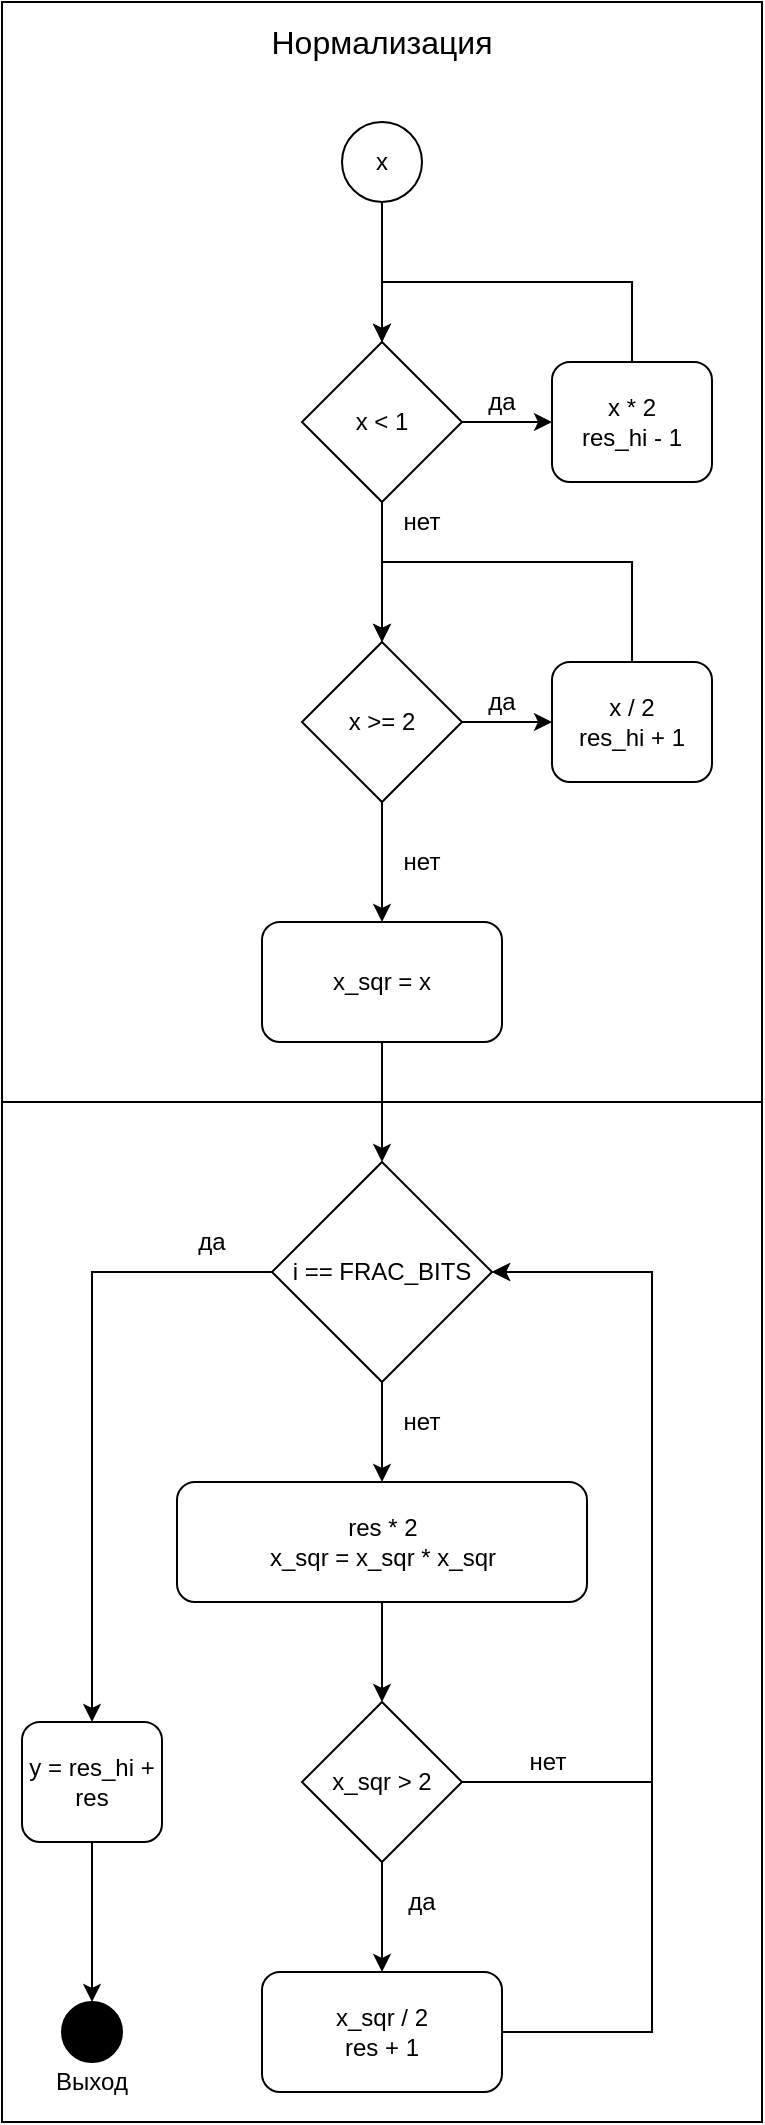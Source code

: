 <mxfile version="13.8.6" type="device"><diagram id="C5RBs43oDa-KdzZeNtuy" name="Page-1"><mxGraphModel dx="1422" dy="1931" grid="1" gridSize="10" guides="1" tooltips="1" connect="1" arrows="1" fold="1" page="1" pageScale="1" pageWidth="827" pageHeight="1169" math="0" shadow="0"><root><mxCell id="WIyWlLk6GJQsqaUBKTNV-0"/><mxCell id="WIyWlLk6GJQsqaUBKTNV-1" parent="WIyWlLk6GJQsqaUBKTNV-0"/><mxCell id="oOCAl-PyqWgMMbb8KV71-3" style="edgeStyle=orthogonalEdgeStyle;rounded=0;orthogonalLoop=1;jettySize=auto;html=1;" edge="1" parent="WIyWlLk6GJQsqaUBKTNV-1" source="oOCAl-PyqWgMMbb8KV71-1" target="oOCAl-PyqWgMMbb8KV71-2"><mxGeometry relative="1" as="geometry"/></mxCell><mxCell id="oOCAl-PyqWgMMbb8KV71-13" style="edgeStyle=orthogonalEdgeStyle;rounded=0;orthogonalLoop=1;jettySize=auto;html=1;" edge="1" parent="WIyWlLk6GJQsqaUBKTNV-1" source="oOCAl-PyqWgMMbb8KV71-42" target="oOCAl-PyqWgMMbb8KV71-12"><mxGeometry relative="1" as="geometry"/></mxCell><mxCell id="oOCAl-PyqWgMMbb8KV71-1" value="i == FRAC_BITS" style="rhombus;whiteSpace=wrap;html=1;" vertex="1" parent="WIyWlLk6GJQsqaUBKTNV-1"><mxGeometry x="615" y="160" width="110" height="110" as="geometry"/></mxCell><mxCell id="oOCAl-PyqWgMMbb8KV71-7" style="edgeStyle=orthogonalEdgeStyle;rounded=0;orthogonalLoop=1;jettySize=auto;html=1;" edge="1" parent="WIyWlLk6GJQsqaUBKTNV-1" source="oOCAl-PyqWgMMbb8KV71-2" target="oOCAl-PyqWgMMbb8KV71-5"><mxGeometry relative="1" as="geometry"/></mxCell><mxCell id="oOCAl-PyqWgMMbb8KV71-2" value="res * 2&lt;br&gt;x_sqr = x_sqr * x_sqr" style="rounded=1;whiteSpace=wrap;html=1;" vertex="1" parent="WIyWlLk6GJQsqaUBKTNV-1"><mxGeometry x="567.5" y="320" width="205" height="60" as="geometry"/></mxCell><mxCell id="oOCAl-PyqWgMMbb8KV71-8" style="edgeStyle=orthogonalEdgeStyle;rounded=0;orthogonalLoop=1;jettySize=auto;html=1;" edge="1" parent="WIyWlLk6GJQsqaUBKTNV-1" source="oOCAl-PyqWgMMbb8KV71-5" target="oOCAl-PyqWgMMbb8KV71-1"><mxGeometry relative="1" as="geometry"><Array as="points"><mxPoint x="805" y="470"/><mxPoint x="805" y="215"/></Array></mxGeometry></mxCell><mxCell id="oOCAl-PyqWgMMbb8KV71-10" style="edgeStyle=orthogonalEdgeStyle;rounded=0;orthogonalLoop=1;jettySize=auto;html=1;" edge="1" parent="WIyWlLk6GJQsqaUBKTNV-1" source="oOCAl-PyqWgMMbb8KV71-5" target="oOCAl-PyqWgMMbb8KV71-9"><mxGeometry relative="1" as="geometry"/></mxCell><mxCell id="oOCAl-PyqWgMMbb8KV71-5" value="x_sqr &amp;gt; 2" style="rhombus;whiteSpace=wrap;html=1;" vertex="1" parent="WIyWlLk6GJQsqaUBKTNV-1"><mxGeometry x="630" y="430" width="80" height="80" as="geometry"/></mxCell><mxCell id="oOCAl-PyqWgMMbb8KV71-11" style="edgeStyle=orthogonalEdgeStyle;rounded=0;orthogonalLoop=1;jettySize=auto;html=1;exitX=1;exitY=0.5;exitDx=0;exitDy=0;" edge="1" parent="WIyWlLk6GJQsqaUBKTNV-1" source="oOCAl-PyqWgMMbb8KV71-9" target="oOCAl-PyqWgMMbb8KV71-1"><mxGeometry relative="1" as="geometry"><Array as="points"><mxPoint x="805" y="595"/><mxPoint x="805" y="215"/></Array></mxGeometry></mxCell><mxCell id="oOCAl-PyqWgMMbb8KV71-9" value="x_sqr / 2&lt;br&gt;res + 1" style="rounded=1;whiteSpace=wrap;html=1;" vertex="1" parent="WIyWlLk6GJQsqaUBKTNV-1"><mxGeometry x="610" y="565" width="120" height="60" as="geometry"/></mxCell><mxCell id="oOCAl-PyqWgMMbb8KV71-12" value="" style="ellipse;whiteSpace=wrap;html=1;aspect=fixed;fillColor=#000000;" vertex="1" parent="WIyWlLk6GJQsqaUBKTNV-1"><mxGeometry x="510" y="580" width="30" height="30" as="geometry"/></mxCell><mxCell id="oOCAl-PyqWgMMbb8KV71-14" value="нет" style="text;html=1;strokeColor=none;fillColor=none;align=center;verticalAlign=middle;whiteSpace=wrap;rounded=0;" vertex="1" parent="WIyWlLk6GJQsqaUBKTNV-1"><mxGeometry x="670" y="280" width="40" height="20" as="geometry"/></mxCell><mxCell id="oOCAl-PyqWgMMbb8KV71-15" value="нет" style="text;html=1;strokeColor=none;fillColor=none;align=center;verticalAlign=middle;whiteSpace=wrap;rounded=0;" vertex="1" parent="WIyWlLk6GJQsqaUBKTNV-1"><mxGeometry x="732.5" y="450" width="40" height="20" as="geometry"/></mxCell><mxCell id="oOCAl-PyqWgMMbb8KV71-16" value="да" style="text;html=1;strokeColor=none;fillColor=none;align=center;verticalAlign=middle;whiteSpace=wrap;rounded=0;" vertex="1" parent="WIyWlLk6GJQsqaUBKTNV-1"><mxGeometry x="670" y="520" width="40" height="20" as="geometry"/></mxCell><mxCell id="oOCAl-PyqWgMMbb8KV71-17" value="да" style="text;html=1;strokeColor=none;fillColor=none;align=center;verticalAlign=middle;whiteSpace=wrap;rounded=0;" vertex="1" parent="WIyWlLk6GJQsqaUBKTNV-1"><mxGeometry x="565" y="190" width="40" height="20" as="geometry"/></mxCell><mxCell id="oOCAl-PyqWgMMbb8KV71-18" value="Выход" style="text;html=1;strokeColor=none;fillColor=none;align=center;verticalAlign=middle;whiteSpace=wrap;rounded=0;" vertex="1" parent="WIyWlLk6GJQsqaUBKTNV-1"><mxGeometry x="505" y="610" width="40" height="20" as="geometry"/></mxCell><mxCell id="oOCAl-PyqWgMMbb8KV71-20" value="" style="rounded=0;whiteSpace=wrap;html=1;fillColor=none;" vertex="1" parent="WIyWlLk6GJQsqaUBKTNV-1"><mxGeometry x="480" y="130" width="380" height="510" as="geometry"/></mxCell><mxCell id="oOCAl-PyqWgMMbb8KV71-22" value="" style="rounded=0;whiteSpace=wrap;html=1;fillColor=none;" vertex="1" parent="WIyWlLk6GJQsqaUBKTNV-1"><mxGeometry x="480" y="-420" width="380" height="550" as="geometry"/></mxCell><mxCell id="oOCAl-PyqWgMMbb8KV71-26" style="edgeStyle=orthogonalEdgeStyle;rounded=0;orthogonalLoop=1;jettySize=auto;html=1;" edge="1" parent="WIyWlLk6GJQsqaUBKTNV-1" source="oOCAl-PyqWgMMbb8KV71-23" target="oOCAl-PyqWgMMbb8KV71-24"><mxGeometry relative="1" as="geometry"/></mxCell><mxCell id="oOCAl-PyqWgMMbb8KV71-31" style="edgeStyle=orthogonalEdgeStyle;rounded=0;orthogonalLoop=1;jettySize=auto;html=1;" edge="1" parent="WIyWlLk6GJQsqaUBKTNV-1" source="oOCAl-PyqWgMMbb8KV71-23" target="oOCAl-PyqWgMMbb8KV71-29"><mxGeometry relative="1" as="geometry"/></mxCell><mxCell id="oOCAl-PyqWgMMbb8KV71-23" value="x &amp;lt; 1" style="rhombus;whiteSpace=wrap;html=1;" vertex="1" parent="WIyWlLk6GJQsqaUBKTNV-1"><mxGeometry x="630" y="-250" width="80" height="80" as="geometry"/></mxCell><mxCell id="oOCAl-PyqWgMMbb8KV71-27" style="edgeStyle=orthogonalEdgeStyle;rounded=0;orthogonalLoop=1;jettySize=auto;html=1;" edge="1" parent="WIyWlLk6GJQsqaUBKTNV-1" source="oOCAl-PyqWgMMbb8KV71-24" target="oOCAl-PyqWgMMbb8KV71-25"><mxGeometry relative="1" as="geometry"/></mxCell><mxCell id="oOCAl-PyqWgMMbb8KV71-34" style="edgeStyle=orthogonalEdgeStyle;rounded=0;orthogonalLoop=1;jettySize=auto;html=1;" edge="1" parent="WIyWlLk6GJQsqaUBKTNV-1" source="oOCAl-PyqWgMMbb8KV71-24" target="oOCAl-PyqWgMMbb8KV71-32"><mxGeometry relative="1" as="geometry"/></mxCell><mxCell id="oOCAl-PyqWgMMbb8KV71-24" value="x &amp;gt;= 2" style="rhombus;whiteSpace=wrap;html=1;" vertex="1" parent="WIyWlLk6GJQsqaUBKTNV-1"><mxGeometry x="630" y="-100" width="80" height="80" as="geometry"/></mxCell><mxCell id="oOCAl-PyqWgMMbb8KV71-28" style="edgeStyle=orthogonalEdgeStyle;rounded=0;orthogonalLoop=1;jettySize=auto;html=1;" edge="1" parent="WIyWlLk6GJQsqaUBKTNV-1" source="oOCAl-PyqWgMMbb8KV71-25" target="oOCAl-PyqWgMMbb8KV71-1"><mxGeometry relative="1" as="geometry"/></mxCell><mxCell id="oOCAl-PyqWgMMbb8KV71-25" value="x_sqr = x" style="rounded=1;whiteSpace=wrap;html=1;fillColor=#ffffff;" vertex="1" parent="WIyWlLk6GJQsqaUBKTNV-1"><mxGeometry x="610" y="40" width="120" height="60" as="geometry"/></mxCell><mxCell id="oOCAl-PyqWgMMbb8KV71-30" style="edgeStyle=orthogonalEdgeStyle;rounded=0;orthogonalLoop=1;jettySize=auto;html=1;" edge="1" parent="WIyWlLk6GJQsqaUBKTNV-1" source="oOCAl-PyqWgMMbb8KV71-29" target="oOCAl-PyqWgMMbb8KV71-23"><mxGeometry relative="1" as="geometry"><Array as="points"><mxPoint x="795" y="-280"/><mxPoint x="670" y="-280"/></Array></mxGeometry></mxCell><mxCell id="oOCAl-PyqWgMMbb8KV71-29" value="x * 2&lt;br&gt;res_hi - 1" style="rounded=1;whiteSpace=wrap;html=1;fillColor=#ffffff;" vertex="1" parent="WIyWlLk6GJQsqaUBKTNV-1"><mxGeometry x="755" y="-240" width="80" height="60" as="geometry"/></mxCell><mxCell id="oOCAl-PyqWgMMbb8KV71-33" style="edgeStyle=orthogonalEdgeStyle;rounded=0;orthogonalLoop=1;jettySize=auto;html=1;" edge="1" parent="WIyWlLk6GJQsqaUBKTNV-1" source="oOCAl-PyqWgMMbb8KV71-32" target="oOCAl-PyqWgMMbb8KV71-24"><mxGeometry relative="1" as="geometry"><Array as="points"><mxPoint x="795" y="-140"/><mxPoint x="670" y="-140"/></Array></mxGeometry></mxCell><mxCell id="oOCAl-PyqWgMMbb8KV71-32" value="x / 2&lt;br&gt;res_hi + 1" style="rounded=1;whiteSpace=wrap;html=1;fillColor=#ffffff;" vertex="1" parent="WIyWlLk6GJQsqaUBKTNV-1"><mxGeometry x="755" y="-90" width="80" height="60" as="geometry"/></mxCell><mxCell id="oOCAl-PyqWgMMbb8KV71-35" value="нет" style="text;html=1;strokeColor=none;fillColor=none;align=center;verticalAlign=middle;whiteSpace=wrap;rounded=0;" vertex="1" parent="WIyWlLk6GJQsqaUBKTNV-1"><mxGeometry x="670" width="40" height="20" as="geometry"/></mxCell><mxCell id="oOCAl-PyqWgMMbb8KV71-36" value="нет" style="text;html=1;strokeColor=none;fillColor=none;align=center;verticalAlign=middle;whiteSpace=wrap;rounded=0;" vertex="1" parent="WIyWlLk6GJQsqaUBKTNV-1"><mxGeometry x="670" y="-170" width="40" height="20" as="geometry"/></mxCell><mxCell id="oOCAl-PyqWgMMbb8KV71-37" value="да" style="text;html=1;strokeColor=none;fillColor=none;align=center;verticalAlign=middle;whiteSpace=wrap;rounded=0;" vertex="1" parent="WIyWlLk6GJQsqaUBKTNV-1"><mxGeometry x="710" y="-230" width="40" height="20" as="geometry"/></mxCell><mxCell id="oOCAl-PyqWgMMbb8KV71-38" value="да" style="text;html=1;strokeColor=none;fillColor=none;align=center;verticalAlign=middle;whiteSpace=wrap;rounded=0;" vertex="1" parent="WIyWlLk6GJQsqaUBKTNV-1"><mxGeometry x="710" y="-80" width="40" height="20" as="geometry"/></mxCell><mxCell id="oOCAl-PyqWgMMbb8KV71-39" value="" style="endArrow=classic;html=1;entryX=0.5;entryY=0;entryDx=0;entryDy=0;" edge="1" parent="WIyWlLk6GJQsqaUBKTNV-1" target="oOCAl-PyqWgMMbb8KV71-23"><mxGeometry width="50" height="50" relative="1" as="geometry"><mxPoint x="670" y="-320" as="sourcePoint"/><mxPoint x="705" y="-430" as="targetPoint"/></mxGeometry></mxCell><mxCell id="oOCAl-PyqWgMMbb8KV71-40" value="x" style="ellipse;whiteSpace=wrap;html=1;aspect=fixed;fillColor=#ffffff;" vertex="1" parent="WIyWlLk6GJQsqaUBKTNV-1"><mxGeometry x="650" y="-360" width="40" height="40" as="geometry"/></mxCell><mxCell id="oOCAl-PyqWgMMbb8KV71-41" value="&lt;font style=&quot;font-size: 16px&quot;&gt;Нормализация&lt;/font&gt;" style="text;html=1;strokeColor=none;fillColor=none;align=center;verticalAlign=middle;whiteSpace=wrap;rounded=0;" vertex="1" parent="WIyWlLk6GJQsqaUBKTNV-1"><mxGeometry x="590" y="-410" width="160" height="20" as="geometry"/></mxCell><mxCell id="oOCAl-PyqWgMMbb8KV71-42" value="y = res_hi + res" style="rounded=1;whiteSpace=wrap;html=1;fillColor=#ffffff;" vertex="1" parent="WIyWlLk6GJQsqaUBKTNV-1"><mxGeometry x="490" y="440" width="70" height="60" as="geometry"/></mxCell><mxCell id="oOCAl-PyqWgMMbb8KV71-43" style="edgeStyle=orthogonalEdgeStyle;rounded=0;orthogonalLoop=1;jettySize=auto;html=1;" edge="1" parent="WIyWlLk6GJQsqaUBKTNV-1" source="oOCAl-PyqWgMMbb8KV71-1" target="oOCAl-PyqWgMMbb8KV71-42"><mxGeometry relative="1" as="geometry"><mxPoint x="615" y="215" as="sourcePoint"/><mxPoint x="525" y="580" as="targetPoint"/></mxGeometry></mxCell></root></mxGraphModel></diagram></mxfile>
